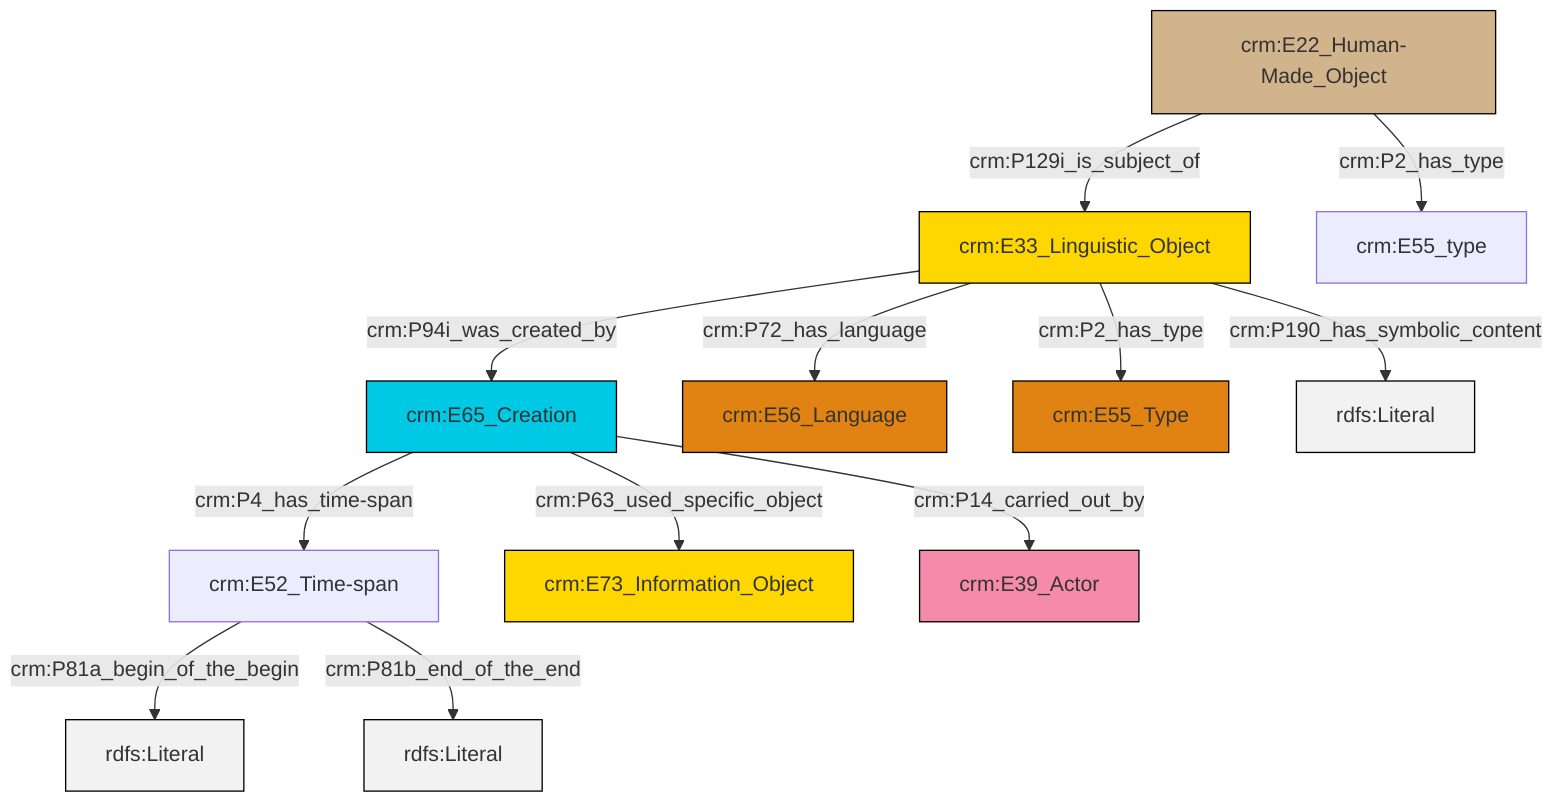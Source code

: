 graph TD
classDef Literal fill:#f2f2f2,stroke:#000000;
classDef CRM_Entity fill:#FFFFFF,stroke:#000000;
classDef Temporal_Entity fill:#00C9E6, stroke:#000000;
classDef Type fill:#E18312, stroke:#000000;
classDef Time-Span fill:#2C9C91, stroke:#000000;
classDef Appellation fill:#FFEB7F, stroke:#000000;
classDef Place fill:#008836, stroke:#000000;
classDef Persistent_Item fill:#B266B2, stroke:#000000;
classDef Conceptual_Object fill:#FFD700, stroke:#000000;
classDef Physical_Thing fill:#D2B48C, stroke:#000000;
classDef Actor fill:#f58aad, stroke:#000000;
classDef PC_Classes fill:#4ce600, stroke:#000000;
classDef Multi fill:#cccccc,stroke:#000000;

0["crm:E22_Human-Made_Object"]:::Physical_Thing -->|crm:P129i_is_subject_of| 1["crm:E33_Linguistic_Object"]:::Conceptual_Object
2["crm:E52_Time-span"]:::Default -->|crm:P81a_begin_of_the_begin| 3[rdfs:Literal]:::Literal
0["crm:E22_Human-Made_Object"]:::Physical_Thing -->|crm:P2_has_type| 4["crm:E55_type"]:::Default
1["crm:E33_Linguistic_Object"]:::Conceptual_Object -->|crm:P94i_was_created_by| 7["crm:E65_Creation"]:::Temporal_Entity
7["crm:E65_Creation"]:::Temporal_Entity -->|crm:P63_used_specific_object| 5["crm:E73_Information_Object"]:::Conceptual_Object
1["crm:E33_Linguistic_Object"]:::Conceptual_Object -->|crm:P72_has_language| 9["crm:E56_Language"]:::Type
7["crm:E65_Creation"]:::Temporal_Entity -->|crm:P14_carried_out_by| 10["crm:E39_Actor"]:::Actor
7["crm:E65_Creation"]:::Temporal_Entity -->|crm:P4_has_time-span| 2["crm:E52_Time-span"]:::Default
1["crm:E33_Linguistic_Object"]:::Conceptual_Object -->|crm:P2_has_type| 13["crm:E55_Type"]:::Type
2["crm:E52_Time-span"]:::Default -->|crm:P81b_end_of_the_end| 16[rdfs:Literal]:::Literal
1["crm:E33_Linguistic_Object"]:::Conceptual_Object -->|crm:P190_has_symbolic_content| 19[rdfs:Literal]:::Literal